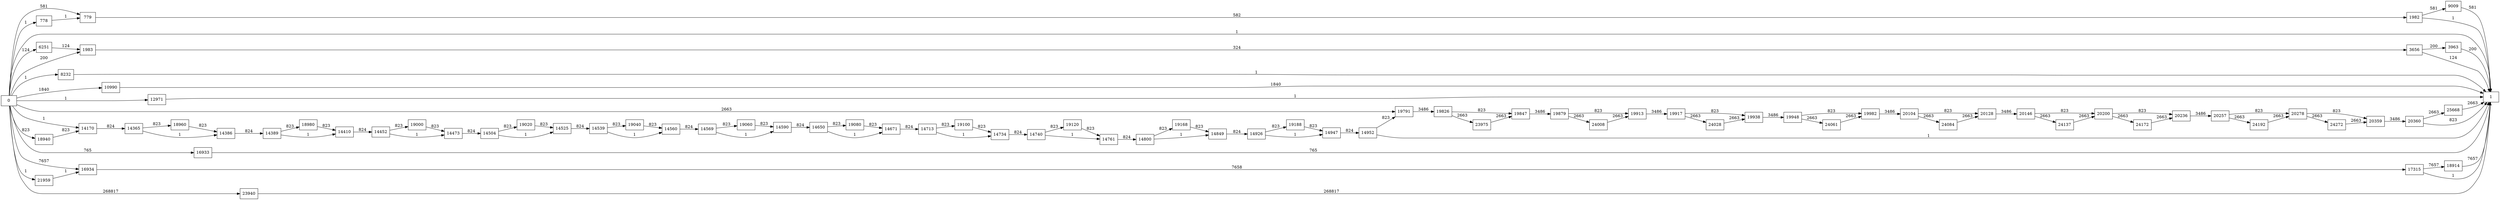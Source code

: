 digraph {
	graph [rankdir=LR]
	node [shape=rectangle]
	778 -> 779 [label=1]
	779 -> 1982 [label=582]
	1982 -> 1 [label=1]
	1982 -> 9009 [label=581]
	1983 -> 3656 [label=324]
	3656 -> 1 [label=124]
	3656 -> 3963 [label=200]
	3963 -> 1 [label=200]
	6251 -> 1983 [label=124]
	8232 -> 1 [label=1]
	9009 -> 1 [label=581]
	10990 -> 1 [label=1840]
	12971 -> 1 [label=1]
	14170 -> 14365 [label=824]
	14365 -> 14386 [label=1]
	14365 -> 18960 [label=823]
	14386 -> 14389 [label=824]
	14389 -> 14410 [label=1]
	14389 -> 18980 [label=823]
	14410 -> 14452 [label=824]
	14452 -> 14473 [label=1]
	14452 -> 19000 [label=823]
	14473 -> 14504 [label=824]
	14504 -> 14525 [label=1]
	14504 -> 19020 [label=823]
	14525 -> 14539 [label=824]
	14539 -> 14560 [label=1]
	14539 -> 19040 [label=823]
	14560 -> 14569 [label=824]
	14569 -> 14590 [label=1]
	14569 -> 19060 [label=823]
	14590 -> 14650 [label=824]
	14650 -> 14671 [label=1]
	14650 -> 19080 [label=823]
	14671 -> 14713 [label=824]
	14713 -> 14734 [label=1]
	14713 -> 19100 [label=823]
	14734 -> 14740 [label=824]
	14740 -> 14761 [label=1]
	14740 -> 19120 [label=823]
	14761 -> 14800 [label=824]
	14800 -> 14849 [label=1]
	14800 -> 19168 [label=823]
	14849 -> 14926 [label=824]
	14926 -> 14947 [label=1]
	14926 -> 19188 [label=823]
	14947 -> 14952 [label=824]
	14952 -> 1 [label=1]
	14952 -> 19791 [label=823]
	16933 -> 1 [label=765]
	16934 -> 17315 [label=7658]
	17315 -> 1 [label=1]
	17315 -> 18914 [label=7657]
	18914 -> 1 [label=7657]
	18940 -> 14170 [label=823]
	18960 -> 14386 [label=823]
	18980 -> 14410 [label=823]
	19000 -> 14473 [label=823]
	19020 -> 14525 [label=823]
	19040 -> 14560 [label=823]
	19060 -> 14590 [label=823]
	19080 -> 14671 [label=823]
	19100 -> 14734 [label=823]
	19120 -> 14761 [label=823]
	19168 -> 14849 [label=823]
	19188 -> 14947 [label=823]
	19791 -> 19826 [label=3486]
	19826 -> 19847 [label=823]
	19826 -> 23975 [label=2663]
	19847 -> 19879 [label=3486]
	19879 -> 19913 [label=823]
	19879 -> 24008 [label=2663]
	19913 -> 19917 [label=3486]
	19917 -> 19938 [label=823]
	19917 -> 24028 [label=2663]
	19938 -> 19948 [label=3486]
	19948 -> 19982 [label=823]
	19948 -> 24061 [label=2663]
	19982 -> 20104 [label=3486]
	20104 -> 20128 [label=823]
	20104 -> 24084 [label=2663]
	20128 -> 20146 [label=3486]
	20146 -> 20200 [label=823]
	20146 -> 24137 [label=2663]
	20200 -> 20236 [label=823]
	20200 -> 24172 [label=2663]
	20236 -> 20257 [label=3486]
	20257 -> 20278 [label=823]
	20257 -> 24192 [label=2663]
	20278 -> 20359 [label=823]
	20278 -> 24272 [label=2663]
	20359 -> 20360 [label=3486]
	20360 -> 1 [label=823]
	20360 -> 25668 [label=2663]
	21959 -> 16934 [label=1]
	23940 -> 1 [label=268817]
	23975 -> 19847 [label=2663]
	24008 -> 19913 [label=2663]
	24028 -> 19938 [label=2663]
	24061 -> 19982 [label=2663]
	24084 -> 20128 [label=2663]
	24137 -> 20200 [label=2663]
	24172 -> 20236 [label=2663]
	24192 -> 20278 [label=2663]
	24272 -> 20359 [label=2663]
	25668 -> 1 [label=2663]
	0 -> 1983 [label=200]
	0 -> 779 [label=581]
	0 -> 16934 [label=7657]
	0 -> 778 [label=1]
	0 -> 1 [label=1]
	0 -> 6251 [label=124]
	0 -> 8232 [label=1]
	0 -> 10990 [label=1840]
	0 -> 12971 [label=1]
	0 -> 14170 [label=1]
	0 -> 16933 [label=765]
	0 -> 18940 [label=823]
	0 -> 21959 [label=1]
	0 -> 23940 [label=268817]
	0 -> 19791 [label=2663]
}

